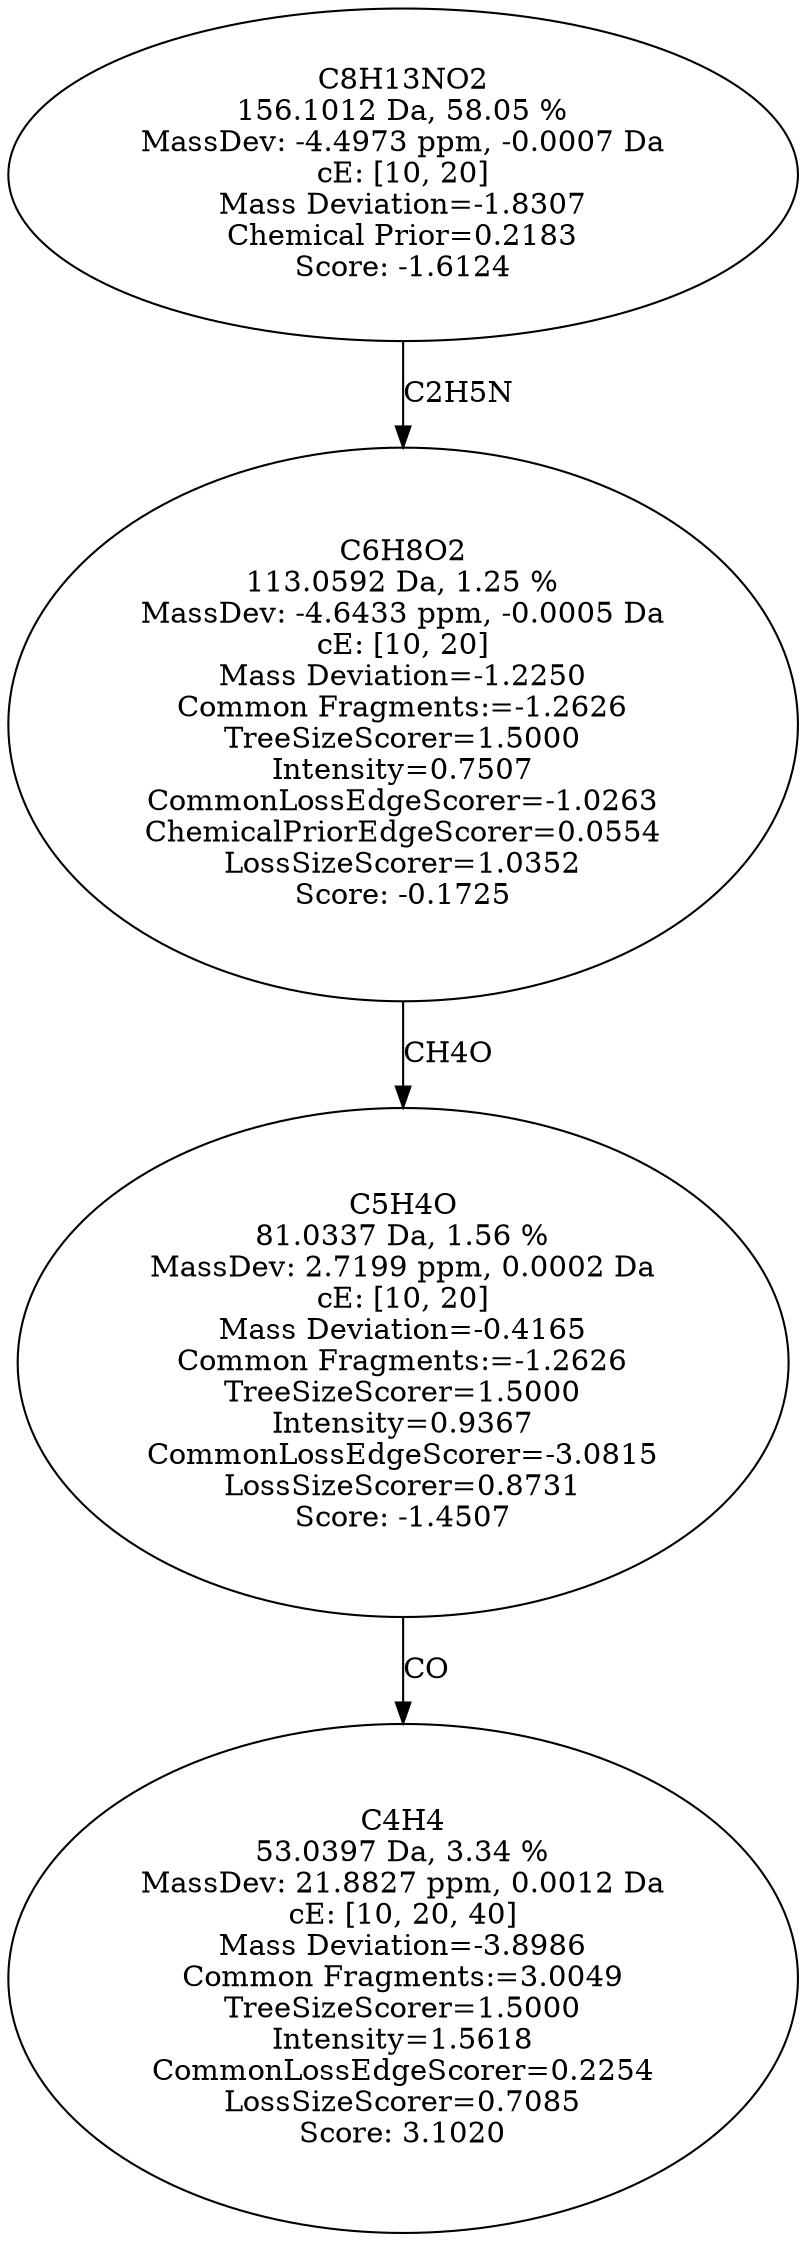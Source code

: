 strict digraph {
v1 [label="C4H4\n53.0397 Da, 3.34 %\nMassDev: 21.8827 ppm, 0.0012 Da\ncE: [10, 20, 40]\nMass Deviation=-3.8986\nCommon Fragments:=3.0049\nTreeSizeScorer=1.5000\nIntensity=1.5618\nCommonLossEdgeScorer=0.2254\nLossSizeScorer=0.7085\nScore: 3.1020"];
v2 [label="C5H4O\n81.0337 Da, 1.56 %\nMassDev: 2.7199 ppm, 0.0002 Da\ncE: [10, 20]\nMass Deviation=-0.4165\nCommon Fragments:=-1.2626\nTreeSizeScorer=1.5000\nIntensity=0.9367\nCommonLossEdgeScorer=-3.0815\nLossSizeScorer=0.8731\nScore: -1.4507"];
v3 [label="C6H8O2\n113.0592 Da, 1.25 %\nMassDev: -4.6433 ppm, -0.0005 Da\ncE: [10, 20]\nMass Deviation=-1.2250\nCommon Fragments:=-1.2626\nTreeSizeScorer=1.5000\nIntensity=0.7507\nCommonLossEdgeScorer=-1.0263\nChemicalPriorEdgeScorer=0.0554\nLossSizeScorer=1.0352\nScore: -0.1725"];
v4 [label="C8H13NO2\n156.1012 Da, 58.05 %\nMassDev: -4.4973 ppm, -0.0007 Da\ncE: [10, 20]\nMass Deviation=-1.8307\nChemical Prior=0.2183\nScore: -1.6124"];
v2 -> v1 [label="CO"];
v3 -> v2 [label="CH4O"];
v4 -> v3 [label="C2H5N"];
}
